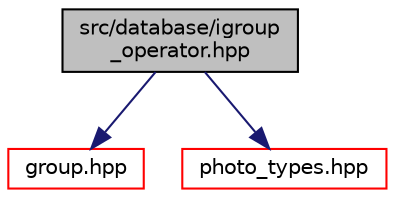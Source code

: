 digraph "src/database/igroup_operator.hpp"
{
 // LATEX_PDF_SIZE
  edge [fontname="Helvetica",fontsize="10",labelfontname="Helvetica",labelfontsize="10"];
  node [fontname="Helvetica",fontsize="10",shape=record];
  Node1 [label="src/database/igroup\l_operator.hpp",height=0.2,width=0.4,color="black", fillcolor="grey75", style="filled", fontcolor="black",tooltip=" "];
  Node1 -> Node2 [color="midnightblue",fontsize="10",style="solid",fontname="Helvetica"];
  Node2 [label="group.hpp",height=0.2,width=0.4,color="red", fillcolor="white", style="filled",URL="$group_8hpp.html",tooltip=" "];
  Node1 -> Node8 [color="midnightblue",fontsize="10",style="solid",fontname="Helvetica"];
  Node8 [label="photo_types.hpp",height=0.2,width=0.4,color="red", fillcolor="white", style="filled",URL="$photo__types_8hpp.html",tooltip=" "];
}
